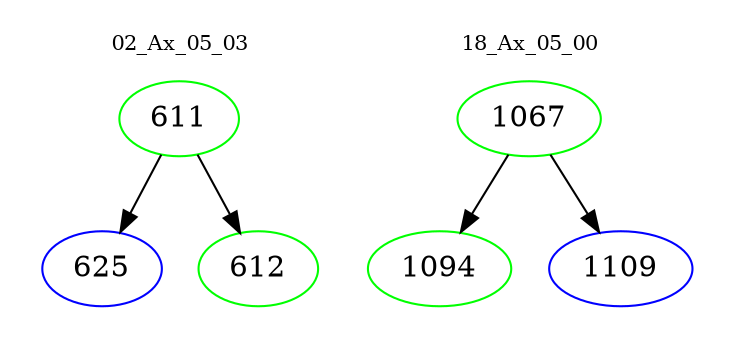 digraph{
subgraph cluster_0 {
color = white
label = "02_Ax_05_03";
fontsize=10;
T0_611 [label="611", color="green"]
T0_611 -> T0_625 [color="black"]
T0_625 [label="625", color="blue"]
T0_611 -> T0_612 [color="black"]
T0_612 [label="612", color="green"]
}
subgraph cluster_1 {
color = white
label = "18_Ax_05_00";
fontsize=10;
T1_1067 [label="1067", color="green"]
T1_1067 -> T1_1094 [color="black"]
T1_1094 [label="1094", color="green"]
T1_1067 -> T1_1109 [color="black"]
T1_1109 [label="1109", color="blue"]
}
}
